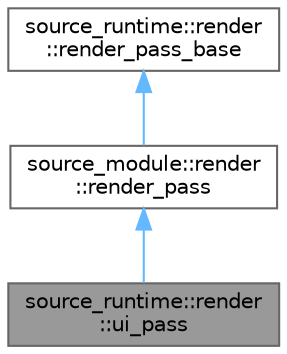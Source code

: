 digraph "source_runtime::render::ui_pass"
{
 // LATEX_PDF_SIZE
  bgcolor="transparent";
  edge [fontname=Helvetica,fontsize=10,labelfontname=Helvetica,labelfontsize=10];
  node [fontname=Helvetica,fontsize=10,shape=box,height=0.2,width=0.4];
  Node1 [id="Node000001",label="source_runtime::render\l::ui_pass",height=0.2,width=0.4,color="gray40", fillcolor="grey60", style="filled", fontcolor="black",tooltip=" "];
  Node2 -> Node1 [id="edge1_Node000001_Node000002",dir="back",color="steelblue1",style="solid",tooltip=" "];
  Node2 [id="Node000002",label="source_module::render\l::render_pass",height=0.2,width=0.4,color="gray40", fillcolor="white", style="filled",URL="$classsource__module_1_1render_1_1render__pass.html",tooltip=" "];
  Node3 -> Node2 [id="edge2_Node000002_Node000003",dir="back",color="steelblue1",style="solid",tooltip=" "];
  Node3 [id="Node000003",label="source_runtime::render\l::render_pass_base",height=0.2,width=0.4,color="gray40", fillcolor="white", style="filled",URL="$classsource__runtime_1_1render_1_1render__pass__base.html",tooltip=" "];
}
